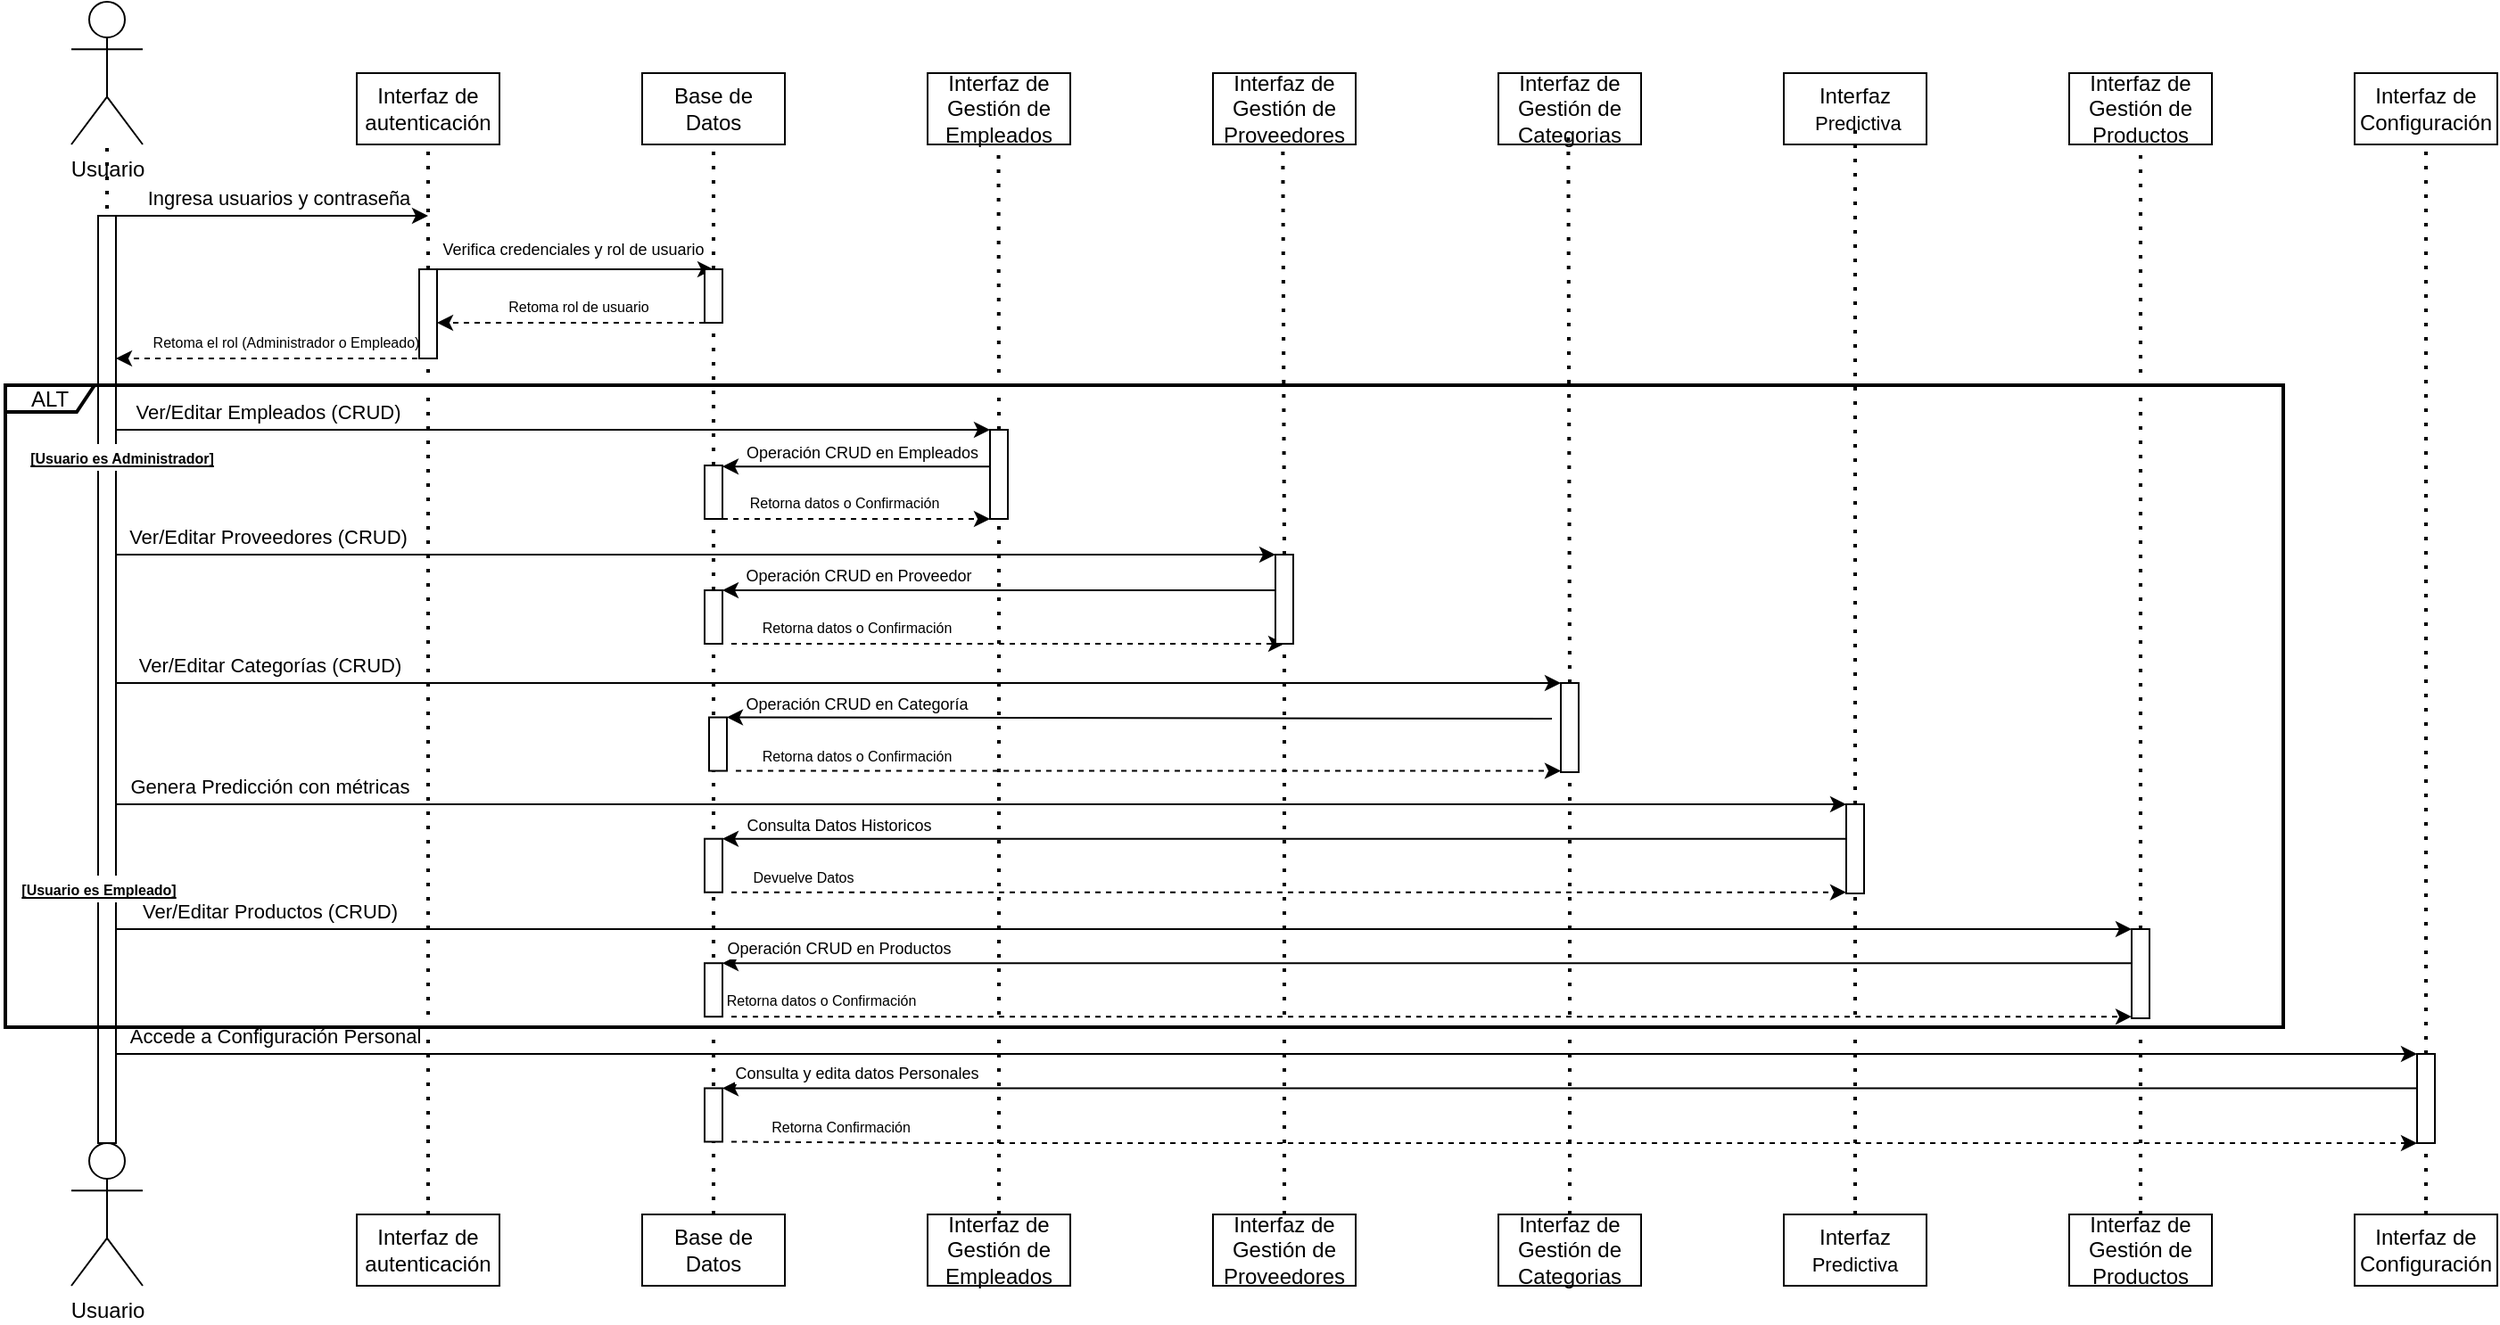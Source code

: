 <mxfile version="24.9.3">
  <diagram name="Page-1" id="Y6FaP4k_ig8oXabwdEt6">
    <mxGraphModel grid="1" page="1" gridSize="10" guides="1" tooltips="1" connect="1" arrows="1" fold="1" pageScale="1" pageWidth="1200" pageHeight="840" math="0" shadow="0">
      <root>
        <mxCell id="BXQzF0XxZJ4IdwF6rZJ4-0" />
        <mxCell id="BXQzF0XxZJ4IdwF6rZJ4-1" parent="BXQzF0XxZJ4IdwF6rZJ4-0" />
        <mxCell id="J9ggVyJx9UVnxSWJuuj5-0" value="Usuario" style="shape=umlActor;verticalLabelPosition=bottom;verticalAlign=top;html=1;outlineConnect=0;" vertex="1" parent="BXQzF0XxZJ4IdwF6rZJ4-1">
          <mxGeometry x="40" width="40" height="80" as="geometry" />
        </mxCell>
        <mxCell id="J9ggVyJx9UVnxSWJuuj5-1" value="" style="endArrow=none;dashed=1;html=1;dashPattern=1 3;strokeWidth=2;rounded=0;exitX=0.5;exitY=0;exitDx=0;exitDy=0;exitPerimeter=0;" edge="1" parent="BXQzF0XxZJ4IdwF6rZJ4-1" source="8h-4ih8i_h_QzheJ4WjG-0" target="J9ggVyJx9UVnxSWJuuj5-0">
          <mxGeometry width="50" height="50" relative="1" as="geometry">
            <mxPoint x="60" y="630" as="sourcePoint" />
            <mxPoint x="440" y="540" as="targetPoint" />
            <Array as="points">
              <mxPoint x="60" y="150" />
            </Array>
          </mxGeometry>
        </mxCell>
        <mxCell id="J9ggVyJx9UVnxSWJuuj5-2" value="Usuario" style="shape=umlActor;verticalLabelPosition=bottom;verticalAlign=top;html=1;outlineConnect=0;" vertex="1" parent="BXQzF0XxZJ4IdwF6rZJ4-1">
          <mxGeometry x="40" y="640" width="40" height="80" as="geometry" />
        </mxCell>
        <mxCell id="JpScrgb43N7kYcsppPMN-0" value="Interfaz de autenticación" style="rounded=0;whiteSpace=wrap;html=1;" vertex="1" parent="BXQzF0XxZJ4IdwF6rZJ4-1">
          <mxGeometry x="200" y="40" width="80" height="40" as="geometry" />
        </mxCell>
        <mxCell id="nq0IdxhYQiMPKVzbcKTZ-0" value="Base de Datos" style="rounded=0;whiteSpace=wrap;html=1;" vertex="1" parent="BXQzF0XxZJ4IdwF6rZJ4-1">
          <mxGeometry x="360" y="40" width="80" height="40" as="geometry" />
        </mxCell>
        <mxCell id="RZBO_1SjbxkoI5bA5Sy0-0" value="Interfaz de autenticación" style="rounded=0;whiteSpace=wrap;html=1;" vertex="1" parent="BXQzF0XxZJ4IdwF6rZJ4-1">
          <mxGeometry x="200" y="680" width="80" height="40" as="geometry" />
        </mxCell>
        <mxCell id="RZBO_1SjbxkoI5bA5Sy0-1" value="" style="endArrow=none;dashed=1;html=1;dashPattern=1 3;strokeWidth=2;rounded=0;exitX=0.5;exitY=0;exitDx=0;exitDy=0;" edge="1" parent="BXQzF0XxZJ4IdwF6rZJ4-1" source="8h-4ih8i_h_QzheJ4WjG-7" target="JpScrgb43N7kYcsppPMN-0">
          <mxGeometry width="50" height="50" relative="1" as="geometry">
            <mxPoint x="200" y="390" as="sourcePoint" />
            <mxPoint x="250" y="340" as="targetPoint" />
          </mxGeometry>
        </mxCell>
        <mxCell id="G7xorQ7X1dtnBMfREQXM-1" value="Interfaz&lt;div&gt;&amp;nbsp;&lt;span style=&quot;font-size: 11px; text-wrap: nowrap; background-color: rgb(255, 255, 255);&quot;&gt;Predictiva&lt;/span&gt;&lt;/div&gt;" style="rounded=0;whiteSpace=wrap;html=1;" vertex="1" parent="BXQzF0XxZJ4IdwF6rZJ4-1">
          <mxGeometry x="1000" y="40" width="80" height="40" as="geometry" />
        </mxCell>
        <mxCell id="G7xorQ7X1dtnBMfREQXM-2" value="Interfaz de Gestión de Productos" style="rounded=0;whiteSpace=wrap;html=1;" vertex="1" parent="BXQzF0XxZJ4IdwF6rZJ4-1">
          <mxGeometry x="1160" y="40" width="80" height="40" as="geometry" />
        </mxCell>
        <mxCell id="G7xorQ7X1dtnBMfREQXM-3" value="Interfaz de Configuración" style="rounded=0;whiteSpace=wrap;html=1;" vertex="1" parent="BXQzF0XxZJ4IdwF6rZJ4-1">
          <mxGeometry x="1320" y="40" width="80" height="40" as="geometry" />
        </mxCell>
        <mxCell id="LUUO-B87Jm2fXf1qwawa-0" value="" style="endArrow=none;dashed=1;html=1;dashPattern=1 3;strokeWidth=2;rounded=0;exitX=0.5;exitY=0;exitDx=0;exitDy=0;entryX=0.5;entryY=1;entryDx=0;entryDy=0;" edge="1" parent="BXQzF0XxZJ4IdwF6rZJ4-1" source="8h-4ih8i_h_QzheJ4WjG-11" target="nq0IdxhYQiMPKVzbcKTZ-0">
          <mxGeometry width="50" height="50" relative="1" as="geometry">
            <mxPoint x="399.41" y="760" as="sourcePoint" />
            <mxPoint x="399.41" y="120" as="targetPoint" />
          </mxGeometry>
        </mxCell>
        <mxCell id="LUUO-B87Jm2fXf1qwawa-2" value="Base de Datos" style="rounded=0;whiteSpace=wrap;html=1;" vertex="1" parent="BXQzF0XxZJ4IdwF6rZJ4-1">
          <mxGeometry x="360" y="680" width="80" height="40" as="geometry" />
        </mxCell>
        <mxCell id="LUUO-B87Jm2fXf1qwawa-5" value="" style="endArrow=none;dashed=1;html=1;dashPattern=1 3;strokeWidth=2;rounded=0;exitX=0.5;exitY=0;exitDx=0;exitDy=0;" edge="1" parent="BXQzF0XxZJ4IdwF6rZJ4-1" source="8h-4ih8i_h_QzheJ4WjG-51">
          <mxGeometry width="50" height="50" relative="1" as="geometry">
            <mxPoint x="1039.41" y="760" as="sourcePoint" />
            <mxPoint x="1040" y="70" as="targetPoint" />
          </mxGeometry>
        </mxCell>
        <mxCell id="LUUO-B87Jm2fXf1qwawa-6" value="Interfaz &lt;span style=&quot;font-size: 11px; text-wrap: nowrap; background-color: rgb(255, 255, 255);&quot;&gt;Predictiva&lt;/span&gt;" style="rounded=0;whiteSpace=wrap;html=1;" vertex="1" parent="BXQzF0XxZJ4IdwF6rZJ4-1">
          <mxGeometry x="1000" y="680" width="80" height="40" as="geometry" />
        </mxCell>
        <mxCell id="LUUO-B87Jm2fXf1qwawa-7" value="" style="endArrow=none;dashed=1;html=1;dashPattern=1 3;strokeWidth=2;rounded=0;entryX=0.5;entryY=1;entryDx=0;entryDy=0;exitX=0.5;exitY=0;exitDx=0;exitDy=0;" edge="1" parent="BXQzF0XxZJ4IdwF6rZJ4-1" source="LUUO-B87Jm2fXf1qwawa-8" target="G7xorQ7X1dtnBMfREQXM-2">
          <mxGeometry width="50" height="50" relative="1" as="geometry">
            <mxPoint x="1199" y="760" as="sourcePoint" />
            <mxPoint x="1199.41" y="120" as="targetPoint" />
          </mxGeometry>
        </mxCell>
        <mxCell id="LUUO-B87Jm2fXf1qwawa-8" value="Interfaz de Gestión de Productos" style="rounded=0;whiteSpace=wrap;html=1;" vertex="1" parent="BXQzF0XxZJ4IdwF6rZJ4-1">
          <mxGeometry x="1160" y="680" width="80" height="40" as="geometry" />
        </mxCell>
        <mxCell id="LUUO-B87Jm2fXf1qwawa-9" value="" style="endArrow=none;dashed=1;html=1;dashPattern=1 3;strokeWidth=2;rounded=0;entryX=0.5;entryY=1;entryDx=0;entryDy=0;" edge="1" parent="BXQzF0XxZJ4IdwF6rZJ4-1" source="8h-4ih8i_h_QzheJ4WjG-74" target="G7xorQ7X1dtnBMfREQXM-3">
          <mxGeometry width="50" height="50" relative="1" as="geometry">
            <mxPoint x="1359.41" y="760" as="sourcePoint" />
            <mxPoint x="1359.41" y="120" as="targetPoint" />
          </mxGeometry>
        </mxCell>
        <mxCell id="LUUO-B87Jm2fXf1qwawa-10" value="Interfaz de Configuración" style="rounded=0;whiteSpace=wrap;html=1;" vertex="1" parent="BXQzF0XxZJ4IdwF6rZJ4-1">
          <mxGeometry x="1320" y="680" width="80" height="40" as="geometry" />
        </mxCell>
        <mxCell id="WAJhY_fmzNXabWiLx6T3-0" value="Interfaz de Gestión de Empleados" style="rounded=0;whiteSpace=wrap;html=1;" vertex="1" parent="BXQzF0XxZJ4IdwF6rZJ4-1">
          <mxGeometry x="520" y="40" width="80" height="40" as="geometry" />
        </mxCell>
        <mxCell id="WAJhY_fmzNXabWiLx6T3-1" value="" style="endArrow=none;dashed=1;html=1;dashPattern=1 3;strokeWidth=2;rounded=0;exitX=0.5;exitY=0;exitDx=0;exitDy=0;entryX=0.5;entryY=1;entryDx=0;entryDy=0;" edge="1" parent="BXQzF0XxZJ4IdwF6rZJ4-1" source="8h-4ih8i_h_QzheJ4WjG-15">
          <mxGeometry width="50" height="50" relative="1" as="geometry">
            <mxPoint x="559.17" y="760" as="sourcePoint" />
            <mxPoint x="559.76" y="80" as="targetPoint" />
          </mxGeometry>
        </mxCell>
        <mxCell id="WAJhY_fmzNXabWiLx6T3-2" value="Interfaz de Gestión de Empleados" style="rounded=0;whiteSpace=wrap;html=1;" vertex="1" parent="BXQzF0XxZJ4IdwF6rZJ4-1">
          <mxGeometry x="520" y="680" width="80" height="40" as="geometry" />
        </mxCell>
        <mxCell id="WAJhY_fmzNXabWiLx6T3-3" value="Interfaz de Gestión de Proveedores" style="rounded=0;whiteSpace=wrap;html=1;" vertex="1" parent="BXQzF0XxZJ4IdwF6rZJ4-1">
          <mxGeometry x="680" y="40" width="80" height="40" as="geometry" />
        </mxCell>
        <mxCell id="WAJhY_fmzNXabWiLx6T3-4" value="Interfaz de Gestión de Categorias" style="rounded=0;whiteSpace=wrap;html=1;" vertex="1" parent="BXQzF0XxZJ4IdwF6rZJ4-1">
          <mxGeometry x="840" y="40" width="80" height="40" as="geometry" />
        </mxCell>
        <mxCell id="WAJhY_fmzNXabWiLx6T3-6" value="" style="endArrow=none;dashed=1;html=1;dashPattern=1 3;strokeWidth=2;rounded=0;entryX=0.5;entryY=1;entryDx=0;entryDy=0;exitX=0.5;exitY=0;exitDx=0;exitDy=0;" edge="1" parent="BXQzF0XxZJ4IdwF6rZJ4-1" source="8h-4ih8i_h_QzheJ4WjG-43">
          <mxGeometry width="50" height="50" relative="1" as="geometry">
            <mxPoint x="879.17" y="750" as="sourcePoint" />
            <mxPoint x="879.17" y="70" as="targetPoint" />
          </mxGeometry>
        </mxCell>
        <mxCell id="WAJhY_fmzNXabWiLx6T3-7" value="" style="endArrow=none;dashed=1;html=1;dashPattern=1 3;strokeWidth=2;rounded=0;entryX=0.5;entryY=1;entryDx=0;entryDy=0;exitX=0.5;exitY=0;exitDx=0;exitDy=0;" edge="1" parent="BXQzF0XxZJ4IdwF6rZJ4-1" source="8h-4ih8i_h_QzheJ4WjG-33">
          <mxGeometry width="50" height="50" relative="1" as="geometry">
            <mxPoint x="719.17" y="760" as="sourcePoint" />
            <mxPoint x="719.17" y="80" as="targetPoint" />
          </mxGeometry>
        </mxCell>
        <mxCell id="WAJhY_fmzNXabWiLx6T3-8" value="Interfaz de Gestión de Categorias" style="rounded=0;whiteSpace=wrap;html=1;" vertex="1" parent="BXQzF0XxZJ4IdwF6rZJ4-1">
          <mxGeometry x="840" y="680" width="80" height="40" as="geometry" />
        </mxCell>
        <mxCell id="WAJhY_fmzNXabWiLx6T3-9" value="Interfaz de Gestión de Proveedores" style="rounded=0;whiteSpace=wrap;html=1;" vertex="1" parent="BXQzF0XxZJ4IdwF6rZJ4-1">
          <mxGeometry x="680" y="680" width="80" height="40" as="geometry" />
        </mxCell>
        <mxCell id="8h-4ih8i_h_QzheJ4WjG-1" value="" style="endArrow=none;dashed=1;html=1;dashPattern=1 3;strokeWidth=2;rounded=0;exitX=0.5;exitY=0;exitDx=0;exitDy=0;exitPerimeter=0;" edge="1" parent="BXQzF0XxZJ4IdwF6rZJ4-1" source="J9ggVyJx9UVnxSWJuuj5-2" target="8h-4ih8i_h_QzheJ4WjG-0">
          <mxGeometry width="50" height="50" relative="1" as="geometry">
            <mxPoint x="60" y="880" as="sourcePoint" />
            <mxPoint x="60" y="120" as="targetPoint" />
          </mxGeometry>
        </mxCell>
        <mxCell id="8h-4ih8i_h_QzheJ4WjG-0" value="" style="html=1;points=[];perimeter=orthogonalPerimeter;outlineConnect=0;targetShapes=umlLifeline;portConstraint=eastwest;newEdgeStyle={&quot;edgeStyle&quot;:&quot;elbowEdgeStyle&quot;,&quot;elbow&quot;:&quot;vertical&quot;,&quot;curved&quot;:0,&quot;rounded&quot;:0};" vertex="1" parent="BXQzF0XxZJ4IdwF6rZJ4-1">
          <mxGeometry x="55" y="120" width="10" height="520" as="geometry" />
        </mxCell>
        <mxCell id="8h-4ih8i_h_QzheJ4WjG-2" value="" style="endArrow=classic;html=1;rounded=0;" edge="1" parent="BXQzF0XxZJ4IdwF6rZJ4-1">
          <mxGeometry width="50" height="50" relative="1" as="geometry">
            <mxPoint x="65" y="120" as="sourcePoint" />
            <mxPoint x="240" y="120" as="targetPoint" />
          </mxGeometry>
        </mxCell>
        <mxCell id="8h-4ih8i_h_QzheJ4WjG-4" value="Ingresa usuarios y contraseña" style="edgeLabel;html=1;align=center;verticalAlign=middle;resizable=0;points=[];" connectable="0" vertex="1" parent="8h-4ih8i_h_QzheJ4WjG-2">
          <mxGeometry x="0.036" y="-1" relative="1" as="geometry">
            <mxPoint y="-11" as="offset" />
          </mxGeometry>
        </mxCell>
        <mxCell id="8h-4ih8i_h_QzheJ4WjG-5" value="" style="endArrow=classic;html=1;rounded=0;dashed=1;" edge="1" parent="BXQzF0XxZJ4IdwF6rZJ4-1" target="8h-4ih8i_h_QzheJ4WjG-0">
          <mxGeometry width="50" height="50" relative="1" as="geometry">
            <mxPoint x="240" y="200" as="sourcePoint" />
            <mxPoint x="100" y="200" as="targetPoint" />
          </mxGeometry>
        </mxCell>
        <mxCell id="8h-4ih8i_h_QzheJ4WjG-6" value="&lt;font style=&quot;font-size: 8px;&quot;&gt;Retoma el rol (Administrador o Empleado)&lt;/font&gt;" style="edgeLabel;html=1;align=center;verticalAlign=middle;resizable=0;points=[];" connectable="0" vertex="1" parent="8h-4ih8i_h_QzheJ4WjG-5">
          <mxGeometry x="-0.267" relative="1" as="geometry">
            <mxPoint x="-16" y="-10" as="offset" />
          </mxGeometry>
        </mxCell>
        <mxCell id="8h-4ih8i_h_QzheJ4WjG-8" value="" style="endArrow=none;dashed=1;html=1;dashPattern=1 3;strokeWidth=2;rounded=0;exitX=0.5;exitY=0;exitDx=0;exitDy=0;" edge="1" parent="BXQzF0XxZJ4IdwF6rZJ4-1" source="RZBO_1SjbxkoI5bA5Sy0-0" target="8h-4ih8i_h_QzheJ4WjG-7">
          <mxGeometry width="50" height="50" relative="1" as="geometry">
            <mxPoint x="240" y="920" as="sourcePoint" />
            <mxPoint x="240" y="80" as="targetPoint" />
          </mxGeometry>
        </mxCell>
        <mxCell id="8h-4ih8i_h_QzheJ4WjG-7" value="" style="html=1;points=[];perimeter=orthogonalPerimeter;outlineConnect=0;targetShapes=umlLifeline;portConstraint=eastwest;newEdgeStyle={&quot;edgeStyle&quot;:&quot;elbowEdgeStyle&quot;,&quot;elbow&quot;:&quot;vertical&quot;,&quot;curved&quot;:0,&quot;rounded&quot;:0};" vertex="1" parent="BXQzF0XxZJ4IdwF6rZJ4-1">
          <mxGeometry x="235" y="150" width="10" height="50" as="geometry" />
        </mxCell>
        <mxCell id="8h-4ih8i_h_QzheJ4WjG-9" value="" style="endArrow=classic;html=1;rounded=0;" edge="1" parent="BXQzF0XxZJ4IdwF6rZJ4-1">
          <mxGeometry width="50" height="50" relative="1" as="geometry">
            <mxPoint x="245" y="150" as="sourcePoint" />
            <mxPoint x="400" y="150" as="targetPoint" />
          </mxGeometry>
        </mxCell>
        <mxCell id="8h-4ih8i_h_QzheJ4WjG-10" value="Verifica credenciales y rol de usuario" style="edgeLabel;html=1;align=center;verticalAlign=middle;resizable=0;points=[];fontSize=9;" connectable="0" vertex="1" parent="8h-4ih8i_h_QzheJ4WjG-9">
          <mxGeometry x="0.036" y="-1" relative="1" as="geometry">
            <mxPoint x="-5" y="-12" as="offset" />
          </mxGeometry>
        </mxCell>
        <mxCell id="8h-4ih8i_h_QzheJ4WjG-12" value="" style="endArrow=none;dashed=1;html=1;dashPattern=1 3;strokeWidth=2;rounded=0;exitX=0.5;exitY=0;exitDx=0;exitDy=0;entryX=0.5;entryY=1;entryDx=0;entryDy=0;" edge="1" parent="BXQzF0XxZJ4IdwF6rZJ4-1" source="8h-4ih8i_h_QzheJ4WjG-23" target="8h-4ih8i_h_QzheJ4WjG-11">
          <mxGeometry width="50" height="50" relative="1" as="geometry">
            <mxPoint x="400" y="920" as="sourcePoint" />
            <mxPoint x="400" y="80" as="targetPoint" />
          </mxGeometry>
        </mxCell>
        <mxCell id="8h-4ih8i_h_QzheJ4WjG-11" value="" style="html=1;points=[];perimeter=orthogonalPerimeter;outlineConnect=0;targetShapes=umlLifeline;portConstraint=eastwest;newEdgeStyle={&quot;edgeStyle&quot;:&quot;elbowEdgeStyle&quot;,&quot;elbow&quot;:&quot;vertical&quot;,&quot;curved&quot;:0,&quot;rounded&quot;:0};" vertex="1" parent="BXQzF0XxZJ4IdwF6rZJ4-1">
          <mxGeometry x="395" y="150" width="10" height="30" as="geometry" />
        </mxCell>
        <mxCell id="8h-4ih8i_h_QzheJ4WjG-13" value="" style="endArrow=classic;html=1;rounded=0;dashed=1;" edge="1" parent="BXQzF0XxZJ4IdwF6rZJ4-1" target="8h-4ih8i_h_QzheJ4WjG-7">
          <mxGeometry width="50" height="50" relative="1" as="geometry">
            <mxPoint x="395" y="180" as="sourcePoint" />
            <mxPoint x="250" y="180" as="targetPoint" />
          </mxGeometry>
        </mxCell>
        <mxCell id="8h-4ih8i_h_QzheJ4WjG-14" value="&lt;font style=&quot;font-size: 8px;&quot;&gt;Retoma rol de usuario&lt;/font&gt;" style="edgeLabel;html=1;align=center;verticalAlign=middle;resizable=0;points=[];" connectable="0" vertex="1" parent="8h-4ih8i_h_QzheJ4WjG-13">
          <mxGeometry x="-0.267" relative="1" as="geometry">
            <mxPoint x="-16" y="-10" as="offset" />
          </mxGeometry>
        </mxCell>
        <mxCell id="8h-4ih8i_h_QzheJ4WjG-16" value="" style="endArrow=none;dashed=1;html=1;dashPattern=1 3;strokeWidth=2;rounded=0;exitX=0.5;exitY=0;exitDx=0;exitDy=0;entryX=0.5;entryY=1;entryDx=0;entryDy=0;" edge="1" parent="BXQzF0XxZJ4IdwF6rZJ4-1" source="WAJhY_fmzNXabWiLx6T3-2" target="8h-4ih8i_h_QzheJ4WjG-15">
          <mxGeometry width="50" height="50" relative="1" as="geometry">
            <mxPoint x="560" y="920" as="sourcePoint" />
            <mxPoint x="559.76" y="80" as="targetPoint" />
          </mxGeometry>
        </mxCell>
        <mxCell id="8h-4ih8i_h_QzheJ4WjG-15" value="" style="html=1;points=[];perimeter=orthogonalPerimeter;outlineConnect=0;targetShapes=umlLifeline;portConstraint=eastwest;newEdgeStyle={&quot;edgeStyle&quot;:&quot;elbowEdgeStyle&quot;,&quot;elbow&quot;:&quot;vertical&quot;,&quot;curved&quot;:0,&quot;rounded&quot;:0};" vertex="1" parent="BXQzF0XxZJ4IdwF6rZJ4-1">
          <mxGeometry x="555" y="240" width="10" height="50" as="geometry" />
        </mxCell>
        <mxCell id="8h-4ih8i_h_QzheJ4WjG-17" value="" style="endArrow=classic;html=1;rounded=0;" edge="1" parent="BXQzF0XxZJ4IdwF6rZJ4-1" target="8h-4ih8i_h_QzheJ4WjG-15">
          <mxGeometry width="50" height="50" relative="1" as="geometry">
            <mxPoint x="65" y="240" as="sourcePoint" />
            <mxPoint x="240" y="240" as="targetPoint" />
          </mxGeometry>
        </mxCell>
        <mxCell id="8h-4ih8i_h_QzheJ4WjG-18" value="Ver/Editar Empleados (CRUD)" style="edgeLabel;html=1;align=center;verticalAlign=middle;resizable=0;points=[];" connectable="0" vertex="1" parent="8h-4ih8i_h_QzheJ4WjG-17">
          <mxGeometry x="0.036" y="-1" relative="1" as="geometry">
            <mxPoint x="-169" y="-11" as="offset" />
          </mxGeometry>
        </mxCell>
        <mxCell id="8h-4ih8i_h_QzheJ4WjG-19" value="" style="endArrow=classic;html=1;rounded=0;" edge="1" parent="BXQzF0XxZJ4IdwF6rZJ4-1" target="8h-4ih8i_h_QzheJ4WjG-33">
          <mxGeometry width="50" height="50" relative="1" as="geometry">
            <mxPoint x="65" y="310" as="sourcePoint" />
            <mxPoint x="710" y="310" as="targetPoint" />
          </mxGeometry>
        </mxCell>
        <mxCell id="8h-4ih8i_h_QzheJ4WjG-20" value="Ver/Editar Proveedores (CRUD)" style="edgeLabel;html=1;align=center;verticalAlign=middle;resizable=0;points=[];" connectable="0" vertex="1" parent="8h-4ih8i_h_QzheJ4WjG-19">
          <mxGeometry x="0.036" y="-1" relative="1" as="geometry">
            <mxPoint x="-252" y="-11" as="offset" />
          </mxGeometry>
        </mxCell>
        <mxCell id="8h-4ih8i_h_QzheJ4WjG-21" value="" style="endArrow=classic;html=1;rounded=0;" edge="1" parent="BXQzF0XxZJ4IdwF6rZJ4-1" target="8h-4ih8i_h_QzheJ4WjG-23">
          <mxGeometry width="50" height="50" relative="1" as="geometry">
            <mxPoint x="555" y="260.63" as="sourcePoint" />
            <mxPoint x="410" y="261" as="targetPoint" />
          </mxGeometry>
        </mxCell>
        <mxCell id="8h-4ih8i_h_QzheJ4WjG-22" value="Operación CRUD en Empleados" style="edgeLabel;html=1;align=center;verticalAlign=middle;resizable=0;points=[];fontSize=9;" connectable="0" vertex="1" parent="8h-4ih8i_h_QzheJ4WjG-21">
          <mxGeometry x="0.036" y="-1" relative="1" as="geometry">
            <mxPoint x="5" y="-7" as="offset" />
          </mxGeometry>
        </mxCell>
        <mxCell id="8h-4ih8i_h_QzheJ4WjG-24" value="" style="endArrow=none;dashed=1;html=1;dashPattern=1 3;strokeWidth=2;rounded=0;exitX=0.5;exitY=0;exitDx=0;exitDy=0;entryX=0.5;entryY=1;entryDx=0;entryDy=0;" edge="1" parent="BXQzF0XxZJ4IdwF6rZJ4-1" source="8h-4ih8i_h_QzheJ4WjG-36" target="8h-4ih8i_h_QzheJ4WjG-23">
          <mxGeometry width="50" height="50" relative="1" as="geometry">
            <mxPoint x="400" y="920" as="sourcePoint" />
            <mxPoint x="400" y="180" as="targetPoint" />
          </mxGeometry>
        </mxCell>
        <mxCell id="8h-4ih8i_h_QzheJ4WjG-23" value="" style="html=1;points=[];perimeter=orthogonalPerimeter;outlineConnect=0;targetShapes=umlLifeline;portConstraint=eastwest;newEdgeStyle={&quot;edgeStyle&quot;:&quot;elbowEdgeStyle&quot;,&quot;elbow&quot;:&quot;vertical&quot;,&quot;curved&quot;:0,&quot;rounded&quot;:0};" vertex="1" parent="BXQzF0XxZJ4IdwF6rZJ4-1">
          <mxGeometry x="395" y="260" width="10" height="30" as="geometry" />
        </mxCell>
        <mxCell id="8h-4ih8i_h_QzheJ4WjG-25" value="" style="endArrow=classic;html=1;rounded=0;dashed=1;" edge="1" parent="BXQzF0XxZJ4IdwF6rZJ4-1">
          <mxGeometry width="50" height="50" relative="1" as="geometry">
            <mxPoint x="405.0" y="290" as="sourcePoint" />
            <mxPoint x="555" y="290" as="targetPoint" />
          </mxGeometry>
        </mxCell>
        <mxCell id="8h-4ih8i_h_QzheJ4WjG-26" value="&lt;span style=&quot;font-size: 8px;&quot;&gt;Retorna datos o Confirmación&lt;/span&gt;" style="edgeLabel;html=1;align=center;verticalAlign=middle;resizable=0;points=[];" connectable="0" vertex="1" parent="8h-4ih8i_h_QzheJ4WjG-25">
          <mxGeometry x="-0.267" relative="1" as="geometry">
            <mxPoint x="13" y="-10" as="offset" />
          </mxGeometry>
        </mxCell>
        <mxCell id="8h-4ih8i_h_QzheJ4WjG-34" value="" style="endArrow=classic;html=1;rounded=0;" edge="1" parent="BXQzF0XxZJ4IdwF6rZJ4-1" source="8h-4ih8i_h_QzheJ4WjG-33">
          <mxGeometry width="50" height="50" relative="1" as="geometry">
            <mxPoint x="555" y="330" as="sourcePoint" />
            <mxPoint x="405" y="330.0" as="targetPoint" />
          </mxGeometry>
        </mxCell>
        <mxCell id="8h-4ih8i_h_QzheJ4WjG-35" value="Operación CRUD en Proveedor" style="edgeLabel;html=1;align=center;verticalAlign=middle;resizable=0;points=[];fontSize=9;" connectable="0" vertex="1" parent="8h-4ih8i_h_QzheJ4WjG-34">
          <mxGeometry x="0.036" y="-1" relative="1" as="geometry">
            <mxPoint x="-74" y="-7" as="offset" />
          </mxGeometry>
        </mxCell>
        <mxCell id="8h-4ih8i_h_QzheJ4WjG-37" value="" style="endArrow=classic;html=1;rounded=0;dashed=1;entryX=0.5;entryY=1;entryDx=0;entryDy=0;entryPerimeter=0;" edge="1" parent="BXQzF0XxZJ4IdwF6rZJ4-1" target="8h-4ih8i_h_QzheJ4WjG-33">
          <mxGeometry width="50" height="50" relative="1" as="geometry">
            <mxPoint x="410" y="360" as="sourcePoint" />
            <mxPoint x="555" y="369" as="targetPoint" />
          </mxGeometry>
        </mxCell>
        <mxCell id="8h-4ih8i_h_QzheJ4WjG-38" value="&lt;span style=&quot;font-size: 8px;&quot;&gt;Retorna datos o Confirmación&lt;/span&gt;" style="edgeLabel;html=1;align=center;verticalAlign=middle;resizable=0;points=[];" connectable="0" vertex="1" parent="8h-4ih8i_h_QzheJ4WjG-37">
          <mxGeometry x="-0.267" relative="1" as="geometry">
            <mxPoint x="-44" y="-10" as="offset" />
          </mxGeometry>
        </mxCell>
        <mxCell id="8h-4ih8i_h_QzheJ4WjG-39" value="" style="endArrow=none;dashed=1;html=1;dashPattern=1 3;strokeWidth=2;rounded=0;entryX=0.5;entryY=1;entryDx=0;entryDy=0;exitX=0.5;exitY=0;exitDx=0;exitDy=0;" edge="1" parent="BXQzF0XxZJ4IdwF6rZJ4-1" source="WAJhY_fmzNXabWiLx6T3-9" target="8h-4ih8i_h_QzheJ4WjG-33">
          <mxGeometry width="50" height="50" relative="1" as="geometry">
            <mxPoint x="720" y="920" as="sourcePoint" />
            <mxPoint x="719.17" y="80" as="targetPoint" />
          </mxGeometry>
        </mxCell>
        <mxCell id="8h-4ih8i_h_QzheJ4WjG-33" value="" style="html=1;points=[];perimeter=orthogonalPerimeter;outlineConnect=0;targetShapes=umlLifeline;portConstraint=eastwest;newEdgeStyle={&quot;edgeStyle&quot;:&quot;elbowEdgeStyle&quot;,&quot;elbow&quot;:&quot;vertical&quot;,&quot;curved&quot;:0,&quot;rounded&quot;:0};" vertex="1" parent="BXQzF0XxZJ4IdwF6rZJ4-1">
          <mxGeometry x="715" y="310" width="10" height="50" as="geometry" />
        </mxCell>
        <mxCell id="8h-4ih8i_h_QzheJ4WjG-40" value="" style="endArrow=none;dashed=1;html=1;dashPattern=1 3;strokeWidth=2;rounded=0;exitX=0.5;exitY=0;exitDx=0;exitDy=0;entryX=0.5;entryY=1;entryDx=0;entryDy=0;" edge="1" parent="BXQzF0XxZJ4IdwF6rZJ4-1" source="LUUO-B87Jm2fXf1qwawa-2" target="8h-4ih8i_h_QzheJ4WjG-36">
          <mxGeometry width="50" height="50" relative="1" as="geometry">
            <mxPoint x="400" y="920" as="sourcePoint" />
            <mxPoint x="400" y="290" as="targetPoint" />
          </mxGeometry>
        </mxCell>
        <mxCell id="8h-4ih8i_h_QzheJ4WjG-36" value="" style="html=1;points=[];perimeter=orthogonalPerimeter;outlineConnect=0;targetShapes=umlLifeline;portConstraint=eastwest;newEdgeStyle={&quot;edgeStyle&quot;:&quot;elbowEdgeStyle&quot;,&quot;elbow&quot;:&quot;vertical&quot;,&quot;curved&quot;:0,&quot;rounded&quot;:0};" vertex="1" parent="BXQzF0XxZJ4IdwF6rZJ4-1">
          <mxGeometry x="395" y="330" width="10" height="30" as="geometry" />
        </mxCell>
        <mxCell id="8h-4ih8i_h_QzheJ4WjG-41" value="" style="endArrow=classic;html=1;rounded=0;" edge="1" parent="BXQzF0XxZJ4IdwF6rZJ4-1" target="8h-4ih8i_h_QzheJ4WjG-43">
          <mxGeometry width="50" height="50" relative="1" as="geometry">
            <mxPoint x="65" y="382" as="sourcePoint" />
            <mxPoint x="870" y="382" as="targetPoint" />
          </mxGeometry>
        </mxCell>
        <mxCell id="8h-4ih8i_h_QzheJ4WjG-42" value="Ver/Editar Categorías (CRUD)" style="edgeLabel;html=1;align=center;verticalAlign=middle;resizable=0;points=[];" connectable="0" vertex="1" parent="8h-4ih8i_h_QzheJ4WjG-41">
          <mxGeometry x="0.036" y="-1" relative="1" as="geometry">
            <mxPoint x="-334" y="-11" as="offset" />
          </mxGeometry>
        </mxCell>
        <mxCell id="8h-4ih8i_h_QzheJ4WjG-44" value="" style="endArrow=none;dashed=1;html=1;dashPattern=1 3;strokeWidth=2;rounded=0;entryX=0.5;entryY=1;entryDx=0;entryDy=0;exitX=0.5;exitY=0;exitDx=0;exitDy=0;" edge="1" parent="BXQzF0XxZJ4IdwF6rZJ4-1" source="WAJhY_fmzNXabWiLx6T3-8" target="8h-4ih8i_h_QzheJ4WjG-43">
          <mxGeometry width="50" height="50" relative="1" as="geometry">
            <mxPoint x="880" y="920" as="sourcePoint" />
            <mxPoint x="879.17" y="70" as="targetPoint" />
          </mxGeometry>
        </mxCell>
        <mxCell id="8h-4ih8i_h_QzheJ4WjG-43" value="" style="html=1;points=[];perimeter=orthogonalPerimeter;outlineConnect=0;targetShapes=umlLifeline;portConstraint=eastwest;newEdgeStyle={&quot;edgeStyle&quot;:&quot;elbowEdgeStyle&quot;,&quot;elbow&quot;:&quot;vertical&quot;,&quot;curved&quot;:0,&quot;rounded&quot;:0};" vertex="1" parent="BXQzF0XxZJ4IdwF6rZJ4-1">
          <mxGeometry x="875" y="382" width="10" height="50" as="geometry" />
        </mxCell>
        <mxCell id="8h-4ih8i_h_QzheJ4WjG-45" value="" style="endArrow=classic;html=1;rounded=0;" edge="1" parent="BXQzF0XxZJ4IdwF6rZJ4-1">
          <mxGeometry width="50" height="50" relative="1" as="geometry">
            <mxPoint x="870" y="402" as="sourcePoint" />
            <mxPoint x="407.5" y="401.26" as="targetPoint" />
          </mxGeometry>
        </mxCell>
        <mxCell id="8h-4ih8i_h_QzheJ4WjG-46" value="Operación CRUD en Categoría" style="edgeLabel;html=1;align=center;verticalAlign=middle;resizable=0;points=[];fontSize=9;" connectable="0" vertex="1" parent="8h-4ih8i_h_QzheJ4WjG-45">
          <mxGeometry x="0.036" y="-1" relative="1" as="geometry">
            <mxPoint x="-151" y="-7" as="offset" />
          </mxGeometry>
        </mxCell>
        <mxCell id="8h-4ih8i_h_QzheJ4WjG-47" value="" style="endArrow=classic;html=1;rounded=0;dashed=1;" edge="1" parent="BXQzF0XxZJ4IdwF6rZJ4-1" target="8h-4ih8i_h_QzheJ4WjG-43">
          <mxGeometry width="50" height="50" relative="1" as="geometry">
            <mxPoint x="412.5" y="431.26" as="sourcePoint" />
            <mxPoint x="722.5" y="431.26" as="targetPoint" />
          </mxGeometry>
        </mxCell>
        <mxCell id="8h-4ih8i_h_QzheJ4WjG-48" value="&lt;span style=&quot;font-size: 8px;&quot;&gt;Retorna datos o Confirmación&lt;/span&gt;" style="edgeLabel;html=1;align=center;verticalAlign=middle;resizable=0;points=[];" connectable="0" vertex="1" parent="8h-4ih8i_h_QzheJ4WjG-47">
          <mxGeometry x="-0.267" relative="1" as="geometry">
            <mxPoint x="-102" y="-10" as="offset" />
          </mxGeometry>
        </mxCell>
        <mxCell id="8h-4ih8i_h_QzheJ4WjG-49" value="" style="html=1;points=[];perimeter=orthogonalPerimeter;outlineConnect=0;targetShapes=umlLifeline;portConstraint=eastwest;newEdgeStyle={&quot;edgeStyle&quot;:&quot;elbowEdgeStyle&quot;,&quot;elbow&quot;:&quot;vertical&quot;,&quot;curved&quot;:0,&quot;rounded&quot;:0};" vertex="1" parent="BXQzF0XxZJ4IdwF6rZJ4-1">
          <mxGeometry x="397.5" y="401.26" width="10" height="30" as="geometry" />
        </mxCell>
        <mxCell id="8h-4ih8i_h_QzheJ4WjG-52" value="" style="endArrow=none;dashed=1;html=1;dashPattern=1 3;strokeWidth=2;rounded=0;exitX=0.5;exitY=0;exitDx=0;exitDy=0;" edge="1" parent="BXQzF0XxZJ4IdwF6rZJ4-1" source="LUUO-B87Jm2fXf1qwawa-6" target="8h-4ih8i_h_QzheJ4WjG-51">
          <mxGeometry width="50" height="50" relative="1" as="geometry">
            <mxPoint x="1040" y="920" as="sourcePoint" />
            <mxPoint x="1040" y="70" as="targetPoint" />
          </mxGeometry>
        </mxCell>
        <mxCell id="8h-4ih8i_h_QzheJ4WjG-51" value="" style="html=1;points=[];perimeter=orthogonalPerimeter;outlineConnect=0;targetShapes=umlLifeline;portConstraint=eastwest;newEdgeStyle={&quot;edgeStyle&quot;:&quot;elbowEdgeStyle&quot;,&quot;elbow&quot;:&quot;vertical&quot;,&quot;curved&quot;:0,&quot;rounded&quot;:0};" vertex="1" parent="BXQzF0XxZJ4IdwF6rZJ4-1">
          <mxGeometry x="1035" y="450" width="10" height="50" as="geometry" />
        </mxCell>
        <mxCell id="8h-4ih8i_h_QzheJ4WjG-53" value="" style="endArrow=classic;html=1;rounded=0;" edge="1" parent="BXQzF0XxZJ4IdwF6rZJ4-1">
          <mxGeometry width="50" height="50" relative="1" as="geometry">
            <mxPoint x="65" y="450" as="sourcePoint" />
            <mxPoint x="1035" y="450" as="targetPoint" />
          </mxGeometry>
        </mxCell>
        <mxCell id="8h-4ih8i_h_QzheJ4WjG-54" value="Genera Predicción con métricas" style="edgeLabel;html=1;align=center;verticalAlign=middle;resizable=0;points=[];" connectable="0" vertex="1" parent="8h-4ih8i_h_QzheJ4WjG-53">
          <mxGeometry x="0.036" y="-1" relative="1" as="geometry">
            <mxPoint x="-417" y="-11" as="offset" />
          </mxGeometry>
        </mxCell>
        <mxCell id="8h-4ih8i_h_QzheJ4WjG-55" value="" style="endArrow=classic;html=1;rounded=0;" edge="1" parent="BXQzF0XxZJ4IdwF6rZJ4-1" source="8h-4ih8i_h_QzheJ4WjG-51">
          <mxGeometry width="50" height="50" relative="1" as="geometry">
            <mxPoint x="1030" y="469" as="sourcePoint" />
            <mxPoint x="405" y="469.36" as="targetPoint" />
          </mxGeometry>
        </mxCell>
        <mxCell id="8h-4ih8i_h_QzheJ4WjG-56" value="Consulta Datos Historicos" style="edgeLabel;html=1;align=center;verticalAlign=middle;resizable=0;points=[];fontSize=9;" connectable="0" vertex="1" parent="8h-4ih8i_h_QzheJ4WjG-55">
          <mxGeometry x="0.036" y="-1" relative="1" as="geometry">
            <mxPoint x="-239" y="-7" as="offset" />
          </mxGeometry>
        </mxCell>
        <mxCell id="8h-4ih8i_h_QzheJ4WjG-57" value="" style="endArrow=classic;html=1;rounded=0;dashed=1;" edge="1" parent="BXQzF0XxZJ4IdwF6rZJ4-1" target="8h-4ih8i_h_QzheJ4WjG-51">
          <mxGeometry width="50" height="50" relative="1" as="geometry">
            <mxPoint x="410" y="499.36" as="sourcePoint" />
            <mxPoint x="872.5" y="499.1" as="targetPoint" />
          </mxGeometry>
        </mxCell>
        <mxCell id="8h-4ih8i_h_QzheJ4WjG-58" value="&lt;span style=&quot;font-size: 8px;&quot;&gt;Devuelve Datos&lt;/span&gt;" style="edgeLabel;html=1;align=center;verticalAlign=middle;resizable=0;points=[];" connectable="0" vertex="1" parent="8h-4ih8i_h_QzheJ4WjG-57">
          <mxGeometry x="-0.267" relative="1" as="geometry">
            <mxPoint x="-189" y="-10" as="offset" />
          </mxGeometry>
        </mxCell>
        <mxCell id="8h-4ih8i_h_QzheJ4WjG-59" value="" style="html=1;points=[];perimeter=orthogonalPerimeter;outlineConnect=0;targetShapes=umlLifeline;portConstraint=eastwest;newEdgeStyle={&quot;edgeStyle&quot;:&quot;elbowEdgeStyle&quot;,&quot;elbow&quot;:&quot;vertical&quot;,&quot;curved&quot;:0,&quot;rounded&quot;:0};" vertex="1" parent="BXQzF0XxZJ4IdwF6rZJ4-1">
          <mxGeometry x="395" y="469.36" width="10" height="30" as="geometry" />
        </mxCell>
        <mxCell id="8h-4ih8i_h_QzheJ4WjG-60" value="" style="endArrow=classic;html=1;rounded=0;" edge="1" parent="BXQzF0XxZJ4IdwF6rZJ4-1" target="8h-4ih8i_h_QzheJ4WjG-62">
          <mxGeometry width="50" height="50" relative="1" as="geometry">
            <mxPoint x="65" y="520" as="sourcePoint" />
            <mxPoint x="1190" y="520" as="targetPoint" />
          </mxGeometry>
        </mxCell>
        <mxCell id="8h-4ih8i_h_QzheJ4WjG-61" value="Ver/Editar Productos (CRUD)" style="edgeLabel;html=1;align=center;verticalAlign=middle;resizable=0;points=[];" connectable="0" vertex="1" parent="8h-4ih8i_h_QzheJ4WjG-60">
          <mxGeometry x="0.036" y="-1" relative="1" as="geometry">
            <mxPoint x="-500" y="-11" as="offset" />
          </mxGeometry>
        </mxCell>
        <mxCell id="8h-4ih8i_h_QzheJ4WjG-62" value="" style="html=1;points=[];perimeter=orthogonalPerimeter;outlineConnect=0;targetShapes=umlLifeline;portConstraint=eastwest;newEdgeStyle={&quot;edgeStyle&quot;:&quot;elbowEdgeStyle&quot;,&quot;elbow&quot;:&quot;vertical&quot;,&quot;curved&quot;:0,&quot;rounded&quot;:0};" vertex="1" parent="BXQzF0XxZJ4IdwF6rZJ4-1">
          <mxGeometry x="1195" y="520" width="10" height="50" as="geometry" />
        </mxCell>
        <mxCell id="8h-4ih8i_h_QzheJ4WjG-67" value="" style="endArrow=classic;html=1;rounded=0;" edge="1" parent="BXQzF0XxZJ4IdwF6rZJ4-1" source="8h-4ih8i_h_QzheJ4WjG-62">
          <mxGeometry width="50" height="50" relative="1" as="geometry">
            <mxPoint x="1190" y="540" as="sourcePoint" />
            <mxPoint x="405" y="539.11" as="targetPoint" />
          </mxGeometry>
        </mxCell>
        <mxCell id="8h-4ih8i_h_QzheJ4WjG-68" value="Operación CRUD en Productos" style="edgeLabel;html=1;align=center;verticalAlign=middle;resizable=0;points=[];fontSize=9;" connectable="0" vertex="1" parent="8h-4ih8i_h_QzheJ4WjG-67">
          <mxGeometry x="0.036" y="-1" relative="1" as="geometry">
            <mxPoint x="-316" y="-7" as="offset" />
          </mxGeometry>
        </mxCell>
        <mxCell id="8h-4ih8i_h_QzheJ4WjG-69" value="" style="endArrow=classic;html=1;rounded=0;dashed=1;" edge="1" parent="BXQzF0XxZJ4IdwF6rZJ4-1" target="8h-4ih8i_h_QzheJ4WjG-62">
          <mxGeometry width="50" height="50" relative="1" as="geometry">
            <mxPoint x="410" y="569.11" as="sourcePoint" />
            <mxPoint x="1035" y="568.75" as="targetPoint" />
          </mxGeometry>
        </mxCell>
        <mxCell id="8h-4ih8i_h_QzheJ4WjG-70" value="&lt;span style=&quot;font-size: 8px;&quot;&gt;Retorna datos o Confirmación&lt;/span&gt;" style="edgeLabel;html=1;align=center;verticalAlign=middle;resizable=0;points=[];" connectable="0" vertex="1" parent="8h-4ih8i_h_QzheJ4WjG-69">
          <mxGeometry x="-0.267" relative="1" as="geometry">
            <mxPoint x="-238" y="-10" as="offset" />
          </mxGeometry>
        </mxCell>
        <mxCell id="8h-4ih8i_h_QzheJ4WjG-71" value="" style="html=1;points=[];perimeter=orthogonalPerimeter;outlineConnect=0;targetShapes=umlLifeline;portConstraint=eastwest;newEdgeStyle={&quot;edgeStyle&quot;:&quot;elbowEdgeStyle&quot;,&quot;elbow&quot;:&quot;vertical&quot;,&quot;curved&quot;:0,&quot;rounded&quot;:0};" vertex="1" parent="BXQzF0XxZJ4IdwF6rZJ4-1">
          <mxGeometry x="395" y="539.11" width="10" height="30" as="geometry" />
        </mxCell>
        <mxCell id="8h-4ih8i_h_QzheJ4WjG-72" value="" style="endArrow=classic;html=1;rounded=0;" edge="1" parent="BXQzF0XxZJ4IdwF6rZJ4-1" target="8h-4ih8i_h_QzheJ4WjG-74">
          <mxGeometry width="50" height="50" relative="1" as="geometry">
            <mxPoint x="65" y="590" as="sourcePoint" />
            <mxPoint x="1350" y="590" as="targetPoint" />
          </mxGeometry>
        </mxCell>
        <mxCell id="8h-4ih8i_h_QzheJ4WjG-73" value="Accede a Configuración Personal" style="edgeLabel;html=1;align=center;verticalAlign=middle;resizable=0;points=[];" connectable="0" vertex="1" parent="8h-4ih8i_h_QzheJ4WjG-72">
          <mxGeometry x="0.036" y="-1" relative="1" as="geometry">
            <mxPoint x="-579" y="-11" as="offset" />
          </mxGeometry>
        </mxCell>
        <mxCell id="8h-4ih8i_h_QzheJ4WjG-75" value="" style="endArrow=none;dashed=1;html=1;dashPattern=1 3;strokeWidth=2;rounded=0;entryX=0.5;entryY=1;entryDx=0;entryDy=0;" edge="1" parent="BXQzF0XxZJ4IdwF6rZJ4-1" source="LUUO-B87Jm2fXf1qwawa-10" target="8h-4ih8i_h_QzheJ4WjG-74">
          <mxGeometry width="50" height="50" relative="1" as="geometry">
            <mxPoint x="1360" y="920" as="sourcePoint" />
            <mxPoint x="1360" y="80" as="targetPoint" />
          </mxGeometry>
        </mxCell>
        <mxCell id="8h-4ih8i_h_QzheJ4WjG-74" value="" style="html=1;points=[];perimeter=orthogonalPerimeter;outlineConnect=0;targetShapes=umlLifeline;portConstraint=eastwest;newEdgeStyle={&quot;edgeStyle&quot;:&quot;elbowEdgeStyle&quot;,&quot;elbow&quot;:&quot;vertical&quot;,&quot;curved&quot;:0,&quot;rounded&quot;:0};" vertex="1" parent="BXQzF0XxZJ4IdwF6rZJ4-1">
          <mxGeometry x="1355" y="590" width="10" height="50" as="geometry" />
        </mxCell>
        <mxCell id="8h-4ih8i_h_QzheJ4WjG-76" value="" style="endArrow=classic;html=1;rounded=0;" edge="1" parent="BXQzF0XxZJ4IdwF6rZJ4-1" source="8h-4ih8i_h_QzheJ4WjG-74">
          <mxGeometry width="50" height="50" relative="1" as="geometry">
            <mxPoint x="1195" y="609.13" as="sourcePoint" />
            <mxPoint x="405" y="609.24" as="targetPoint" />
          </mxGeometry>
        </mxCell>
        <mxCell id="8h-4ih8i_h_QzheJ4WjG-77" value="Consulta y edita datos Personales" style="edgeLabel;html=1;align=center;verticalAlign=middle;resizable=0;points=[];fontSize=9;" connectable="0" vertex="1" parent="8h-4ih8i_h_QzheJ4WjG-76">
          <mxGeometry x="0.036" y="-1" relative="1" as="geometry">
            <mxPoint x="-383" y="-7" as="offset" />
          </mxGeometry>
        </mxCell>
        <mxCell id="8h-4ih8i_h_QzheJ4WjG-78" value="" style="endArrow=classic;html=1;rounded=0;dashed=1;" edge="1" parent="BXQzF0XxZJ4IdwF6rZJ4-1" target="8h-4ih8i_h_QzheJ4WjG-74">
          <mxGeometry width="50" height="50" relative="1" as="geometry">
            <mxPoint x="410" y="639.24" as="sourcePoint" />
            <mxPoint x="1350" y="640" as="targetPoint" />
            <Array as="points">
              <mxPoint x="540" y="640" />
            </Array>
          </mxGeometry>
        </mxCell>
        <mxCell id="8h-4ih8i_h_QzheJ4WjG-79" value="&lt;span style=&quot;font-size: 8px;&quot;&gt;Retorna Confirmación&lt;/span&gt;" style="edgeLabel;html=1;align=center;verticalAlign=middle;resizable=0;points=[];" connectable="0" vertex="1" parent="8h-4ih8i_h_QzheJ4WjG-78">
          <mxGeometry x="-0.267" relative="1" as="geometry">
            <mxPoint x="-286" y="-10" as="offset" />
          </mxGeometry>
        </mxCell>
        <mxCell id="8h-4ih8i_h_QzheJ4WjG-80" value="" style="html=1;points=[];perimeter=orthogonalPerimeter;outlineConnect=0;targetShapes=umlLifeline;portConstraint=eastwest;newEdgeStyle={&quot;edgeStyle&quot;:&quot;elbowEdgeStyle&quot;,&quot;elbow&quot;:&quot;vertical&quot;,&quot;curved&quot;:0,&quot;rounded&quot;:0};" vertex="1" parent="BXQzF0XxZJ4IdwF6rZJ4-1">
          <mxGeometry x="395" y="609.24" width="10" height="30" as="geometry" />
        </mxCell>
        <mxCell id="WAJhY_fmzNXabWiLx6T3-10" value="ALT" style="shape=umlFrame;whiteSpace=wrap;html=1;pointerEvents=0;recursiveResize=0;container=1;collapsible=0;width=50;height=15;strokeWidth=2;" vertex="1" parent="BXQzF0XxZJ4IdwF6rZJ4-1">
          <mxGeometry x="3" y="215" width="1277" height="360" as="geometry" />
        </mxCell>
        <mxCell id="8h-4ih8i_h_QzheJ4WjG-82" value="&lt;b&gt;&lt;u&gt;&lt;font style=&quot;font-size: 8px;&quot;&gt;[Usuario es Empleado]&lt;/font&gt;&lt;/u&gt;&lt;/b&gt;" style="text;html=1;align=center;verticalAlign=middle;resizable=0;points=[];autosize=1;strokeColor=none;fillColor=none;labelBackgroundColor=default;" vertex="1" parent="WAJhY_fmzNXabWiLx6T3-10">
          <mxGeometry x="-3" y="267" width="110" height="30" as="geometry" />
        </mxCell>
        <mxCell id="8h-4ih8i_h_QzheJ4WjG-81" value="&lt;font style=&quot;font-size: 8px;&quot;&gt;&lt;u style=&quot;&quot;&gt;&lt;b&gt;[Usuario es Administrador]&lt;/b&gt;&lt;/u&gt;&lt;/font&gt;" style="text;html=1;align=center;verticalAlign=middle;resizable=0;points=[];autosize=1;labelBackgroundColor=default;" vertex="1" parent="WAJhY_fmzNXabWiLx6T3-10">
          <mxGeometry y="25" width="130" height="30" as="geometry" />
        </mxCell>
      </root>
    </mxGraphModel>
  </diagram>
</mxfile>
